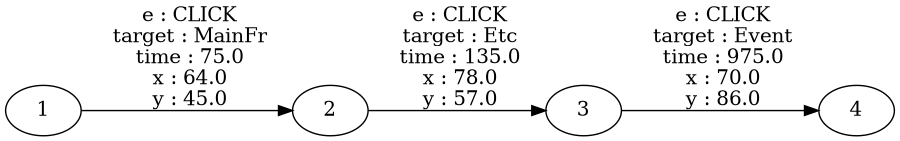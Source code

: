 digraph {
size="6,6"rankdir="LR"
1->2[label=" e : CLICK\n target : MainFr\n time : 75.0\n x : 64.0\n y : 45.0"];2->3[label=" e : CLICK\n target : Etc\n time : 135.0\n x : 78.0\n y : 57.0"];3->4[label=" e : CLICK\n target : Event\n time : 975.0\n x : 70.0\n y : 86.0"];}